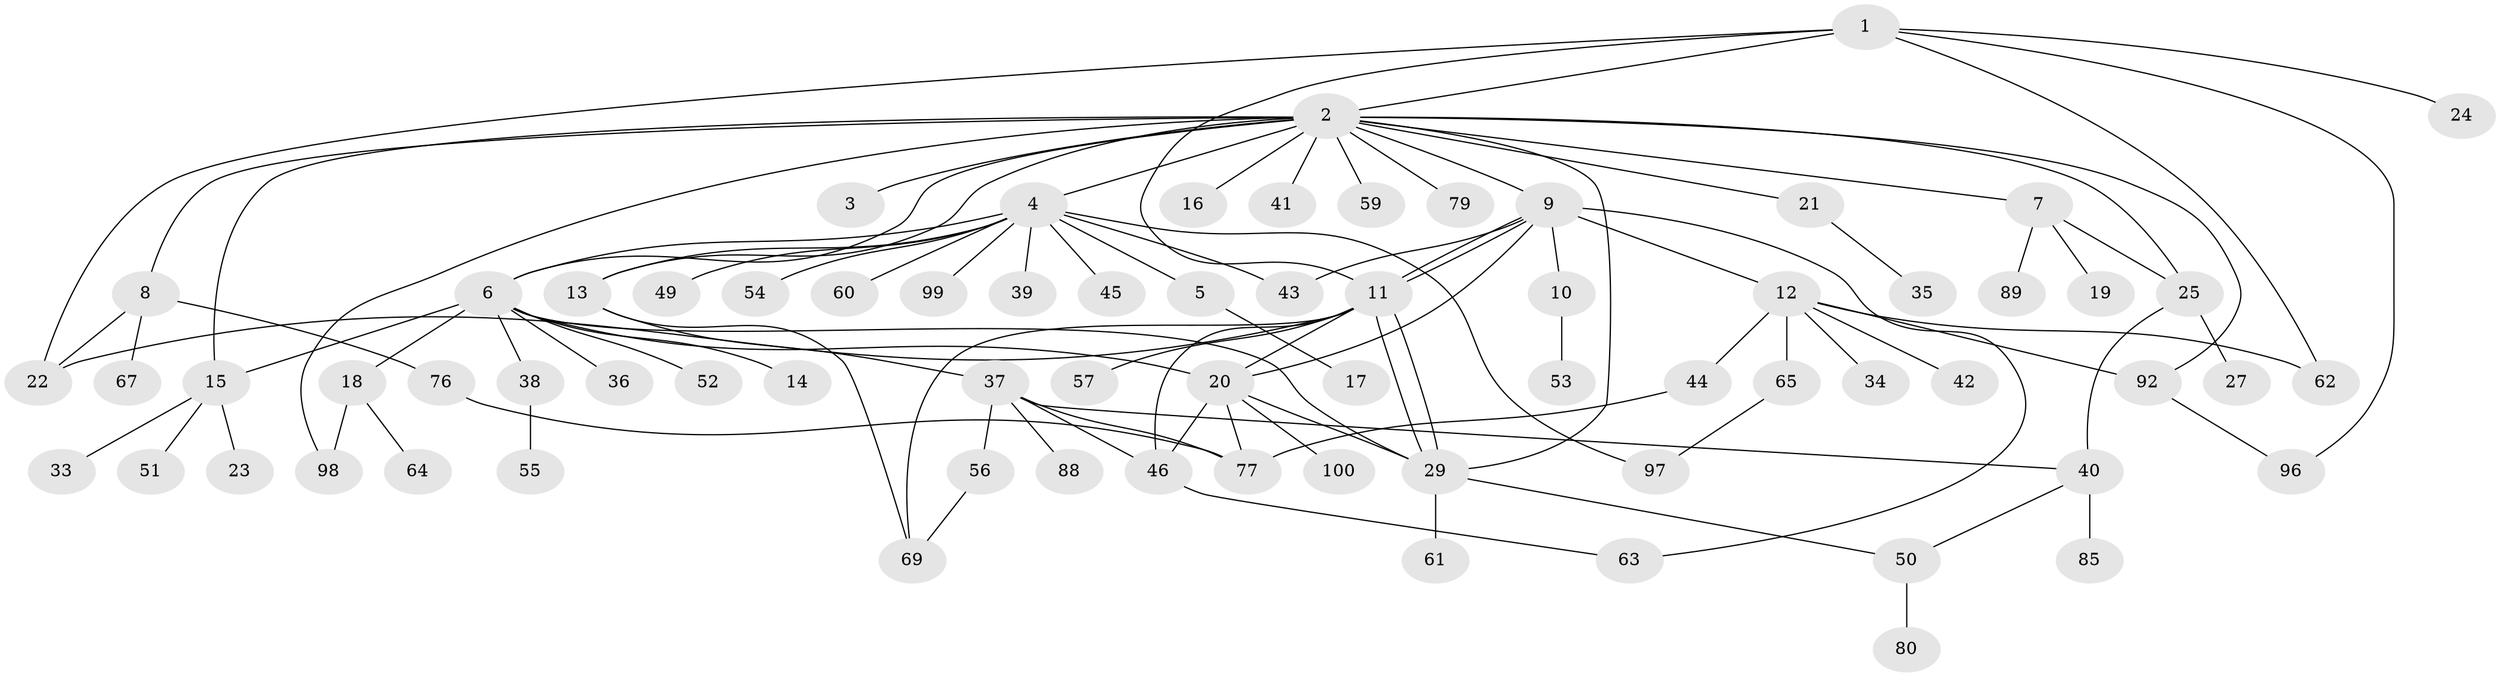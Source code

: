 // original degree distribution, {7: 0.01, 19: 0.01, 1: 0.45, 11: 0.02, 3: 0.14, 10: 0.01, 5: 0.03, 8: 0.03, 2: 0.22, 4: 0.06, 6: 0.02}
// Generated by graph-tools (version 1.1) at 2025/11/02/21/25 10:11:08]
// undirected, 72 vertices, 101 edges
graph export_dot {
graph [start="1"]
  node [color=gray90,style=filled];
  1 [super="+71"];
  2 [super="+47"];
  3;
  4 [super="+31"];
  5 [super="+28"];
  6 [super="+93"];
  7 [super="+32"];
  8 [super="+48"];
  9 [super="+72"];
  10;
  11 [super="+81"];
  12 [super="+70"];
  13;
  14;
  15 [super="+73"];
  16;
  17;
  18 [super="+30"];
  19;
  20 [super="+26"];
  21 [super="+91"];
  22;
  23;
  24;
  25 [super="+84"];
  27 [super="+68"];
  29 [super="+94"];
  33;
  34 [super="+90"];
  35;
  36;
  37 [super="+86"];
  38;
  39;
  40 [super="+58"];
  41;
  42;
  43;
  44 [super="+74"];
  45;
  46 [super="+75"];
  49;
  50 [super="+78"];
  51;
  52;
  53 [super="+87"];
  54;
  55;
  56 [super="+66"];
  57;
  59;
  60;
  61;
  62;
  63;
  64;
  65 [super="+83"];
  67;
  69;
  76;
  77 [super="+82"];
  79;
  80;
  85;
  88;
  89;
  92 [super="+95"];
  96;
  97;
  98;
  99;
  100;
  1 -- 2;
  1 -- 11;
  1 -- 22;
  1 -- 24;
  1 -- 62;
  1 -- 96;
  2 -- 3;
  2 -- 4;
  2 -- 6;
  2 -- 7;
  2 -- 8;
  2 -- 9;
  2 -- 13;
  2 -- 15;
  2 -- 16;
  2 -- 21;
  2 -- 25;
  2 -- 41;
  2 -- 59;
  2 -- 79;
  2 -- 98;
  2 -- 29;
  2 -- 92;
  4 -- 5;
  4 -- 6;
  4 -- 13;
  4 -- 39;
  4 -- 43 [weight=2];
  4 -- 45;
  4 -- 54;
  4 -- 97;
  4 -- 99;
  4 -- 49;
  4 -- 60;
  5 -- 17;
  6 -- 14;
  6 -- 15;
  6 -- 18;
  6 -- 29;
  6 -- 36;
  6 -- 38;
  6 -- 52;
  6 -- 20;
  7 -- 19;
  7 -- 89;
  7 -- 25;
  8 -- 22;
  8 -- 67;
  8 -- 76;
  9 -- 10;
  9 -- 11;
  9 -- 11;
  9 -- 12;
  9 -- 63;
  9 -- 43;
  9 -- 20;
  10 -- 53;
  11 -- 20;
  11 -- 29;
  11 -- 29;
  11 -- 46 [weight=2];
  11 -- 57;
  11 -- 69;
  11 -- 22;
  12 -- 34;
  12 -- 42;
  12 -- 44;
  12 -- 62;
  12 -- 65;
  12 -- 92;
  13 -- 37;
  13 -- 69;
  15 -- 23;
  15 -- 33;
  15 -- 51;
  18 -- 64;
  18 -- 98;
  20 -- 77;
  20 -- 100;
  20 -- 29;
  20 -- 46;
  21 -- 35;
  25 -- 27;
  25 -- 40;
  29 -- 50;
  29 -- 61;
  37 -- 40;
  37 -- 46;
  37 -- 56;
  37 -- 88;
  37 -- 77;
  38 -- 55;
  40 -- 85;
  40 -- 50;
  44 -- 77;
  46 -- 63;
  50 -- 80;
  56 -- 69;
  65 -- 97;
  76 -- 77;
  92 -- 96;
}
